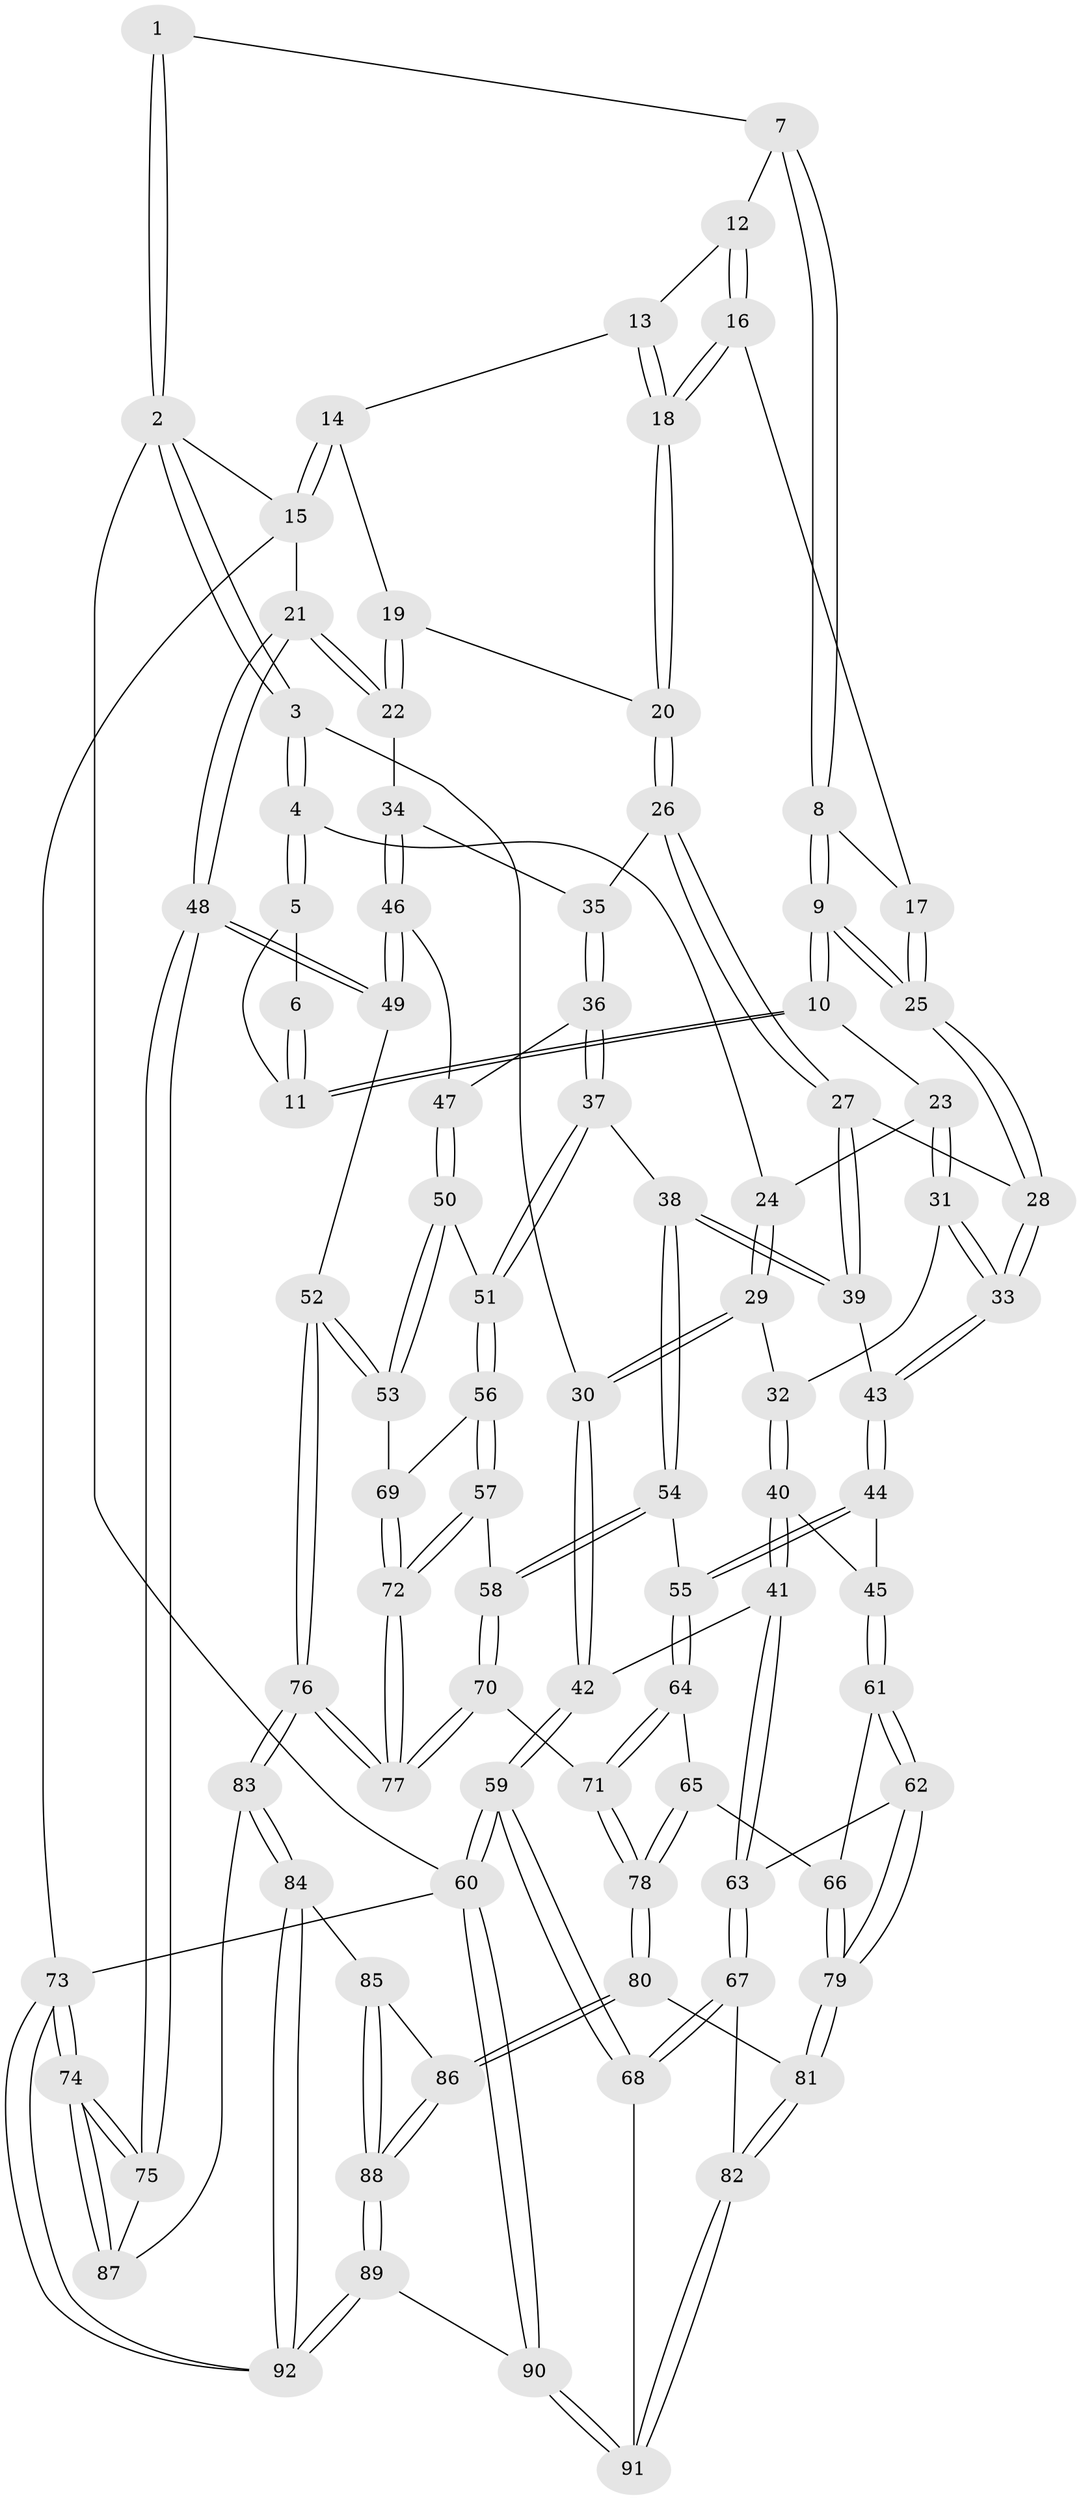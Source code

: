 // coarse degree distribution, {5: 0.19444444444444445, 4: 0.3888888888888889, 2: 0.1111111111111111, 6: 0.1111111111111111, 3: 0.16666666666666666, 7: 0.027777777777777776}
// Generated by graph-tools (version 1.1) at 2025/21/03/04/25 18:21:30]
// undirected, 92 vertices, 227 edges
graph export_dot {
graph [start="1"]
  node [color=gray90,style=filled];
  1 [pos="+0.3285737603345689+0"];
  2 [pos="+0+0"];
  3 [pos="+0+0.08307703064922749"];
  4 [pos="+0.09237036047760953+0.10199402994225278"];
  5 [pos="+0.18997431562175204+0.045704382777313174"];
  6 [pos="+0.26502118769250366+0"];
  7 [pos="+0.47578058484856445+0"];
  8 [pos="+0.4746512476080383+0"];
  9 [pos="+0.41441397118020246+0.15900284249564847"];
  10 [pos="+0.30900287139589966+0.16955234814940345"];
  11 [pos="+0.27967452895425726+0.10128491052036794"];
  12 [pos="+0.6201962111450051+0"];
  13 [pos="+0.8757322297551516+0"];
  14 [pos="+0.9251842305625306+0"];
  15 [pos="+1+0"];
  16 [pos="+0.6621695881030625+0.13953821331003566"];
  17 [pos="+0.645401687647862+0.13625275783986868"];
  18 [pos="+0.6794063663252589+0.14606331258596855"];
  19 [pos="+0.8787773666478095+0"];
  20 [pos="+0.7348440861179737+0.21258173338577666"];
  21 [pos="+1+0.10841955249702308"];
  22 [pos="+0.8700374656564128+0.23494115597484225"];
  23 [pos="+0.2899283557852006+0.18058615066243577"];
  24 [pos="+0.26185601845636597+0.1838001462054689"];
  25 [pos="+0.4592171573695748+0.21538315721051618"];
  26 [pos="+0.7402468071832238+0.2239557305102095"];
  27 [pos="+0.5579819783564478+0.3240082420107548"];
  28 [pos="+0.4681174806808284+0.24666111183160452"];
  29 [pos="+0.14901903398888408+0.30227966164159137"];
  30 [pos="+0+0.27312056237474475"];
  31 [pos="+0.2878141251385269+0.3245586092301414"];
  32 [pos="+0.18473184594259362+0.33602082448625387"];
  33 [pos="+0.35171541621240776+0.3942010283466977"];
  34 [pos="+0.8365178652804339+0.2627879272017075"];
  35 [pos="+0.7754979878586536+0.2457924114781457"];
  36 [pos="+0.664364623255831+0.4437243746730381"];
  37 [pos="+0.5989518295456582+0.45804534124508617"];
  38 [pos="+0.5920740007278428+0.4571806762872051"];
  39 [pos="+0.5803369605644776+0.44298847079984127"];
  40 [pos="+0.21594147994541868+0.47073660249438504"];
  41 [pos="+0.13811343821530087+0.5080430935122189"];
  42 [pos="+0+0.292908926165791"];
  43 [pos="+0.34663726623766206+0.45969061669772254"];
  44 [pos="+0.33591316336166926+0.47533471733898275"];
  45 [pos="+0.32046613010634334+0.4815298759448993"];
  46 [pos="+0.8496176831301422+0.30421069622771435"];
  47 [pos="+0.7729892554650443+0.4644691068224675"];
  48 [pos="+1+0.5714964118336812"];
  49 [pos="+1+0.5609244085068219"];
  50 [pos="+0.8120237982549761+0.5227231064008537"];
  51 [pos="+0.691542947193331+0.5724022526709734"];
  52 [pos="+0.9173722523289851+0.5775576744761678"];
  53 [pos="+0.8529316061320651+0.5544363725246929"];
  54 [pos="+0.5721077557918816+0.5085867669562227"];
  55 [pos="+0.405648016584993+0.5637146316789685"];
  56 [pos="+0.6918601270757471+0.5991545863311005"];
  57 [pos="+0.6843574783366504+0.6234701637656898"];
  58 [pos="+0.5651169637024434+0.5602287113495168"];
  59 [pos="+0+0.8045341710327273"];
  60 [pos="+0+1"];
  61 [pos="+0.2881683373717469+0.5919671158879477"];
  62 [pos="+0.20476675560556004+0.6693190955615888"];
  63 [pos="+0.11764534917486454+0.6593775623305003"];
  64 [pos="+0.4092536329548191+0.5741604065031162"];
  65 [pos="+0.36183096467057224+0.6499111111166844"];
  66 [pos="+0.3398957715562972+0.6518783046304074"];
  67 [pos="+0.06518652397580826+0.7019355387345914"];
  68 [pos="+0+0.7869136533532936"];
  69 [pos="+0.7804465074709667+0.6023362739514491"];
  70 [pos="+0.5273732706386879+0.6834757959185473"];
  71 [pos="+0.5240705593409636+0.6842238384363836"];
  72 [pos="+0.6792638986981762+0.7365053178075882"];
  73 [pos="+1+1"];
  74 [pos="+1+1"];
  75 [pos="+1+0.6897118583229415"];
  76 [pos="+0.7215086853287845+0.8227576395618016"];
  77 [pos="+0.6750389162729141+0.7537747069183571"];
  78 [pos="+0.44794476355242246+0.7465211900675603"];
  79 [pos="+0.2835770416067258+0.7339984716164711"];
  80 [pos="+0.4029172144283489+0.8153623923371042"];
  81 [pos="+0.3259116572853175+0.8177258667584661"];
  82 [pos="+0.2742635723379498+0.8625730660941424"];
  83 [pos="+0.7266095751271203+0.8439290047293055"];
  84 [pos="+0.7147570520747528+0.8757384013295094"];
  85 [pos="+0.6455250633591497+0.8872320528704597"];
  86 [pos="+0.4659359677408368+0.8986285769570231"];
  87 [pos="+0.8273498959604815+0.8383421995371024"];
  88 [pos="+0.4215211892969013+1"];
  89 [pos="+0.4020228627680448+1"];
  90 [pos="+0.26286192986802986+1"];
  91 [pos="+0.22343760129097986+0.9466842990992661"];
  92 [pos="+0.777792131583296+1"];
  1 -- 2;
  1 -- 2;
  1 -- 7;
  2 -- 3;
  2 -- 3;
  2 -- 15;
  2 -- 60;
  3 -- 4;
  3 -- 4;
  3 -- 30;
  4 -- 5;
  4 -- 5;
  4 -- 24;
  5 -- 6;
  5 -- 11;
  6 -- 11;
  6 -- 11;
  7 -- 8;
  7 -- 8;
  7 -- 12;
  8 -- 9;
  8 -- 9;
  8 -- 17;
  9 -- 10;
  9 -- 10;
  9 -- 25;
  9 -- 25;
  10 -- 11;
  10 -- 11;
  10 -- 23;
  12 -- 13;
  12 -- 16;
  12 -- 16;
  13 -- 14;
  13 -- 18;
  13 -- 18;
  14 -- 15;
  14 -- 15;
  14 -- 19;
  15 -- 21;
  15 -- 73;
  16 -- 17;
  16 -- 18;
  16 -- 18;
  17 -- 25;
  17 -- 25;
  18 -- 20;
  18 -- 20;
  19 -- 20;
  19 -- 22;
  19 -- 22;
  20 -- 26;
  20 -- 26;
  21 -- 22;
  21 -- 22;
  21 -- 48;
  21 -- 48;
  22 -- 34;
  23 -- 24;
  23 -- 31;
  23 -- 31;
  24 -- 29;
  24 -- 29;
  25 -- 28;
  25 -- 28;
  26 -- 27;
  26 -- 27;
  26 -- 35;
  27 -- 28;
  27 -- 39;
  27 -- 39;
  28 -- 33;
  28 -- 33;
  29 -- 30;
  29 -- 30;
  29 -- 32;
  30 -- 42;
  30 -- 42;
  31 -- 32;
  31 -- 33;
  31 -- 33;
  32 -- 40;
  32 -- 40;
  33 -- 43;
  33 -- 43;
  34 -- 35;
  34 -- 46;
  34 -- 46;
  35 -- 36;
  35 -- 36;
  36 -- 37;
  36 -- 37;
  36 -- 47;
  37 -- 38;
  37 -- 51;
  37 -- 51;
  38 -- 39;
  38 -- 39;
  38 -- 54;
  38 -- 54;
  39 -- 43;
  40 -- 41;
  40 -- 41;
  40 -- 45;
  41 -- 42;
  41 -- 63;
  41 -- 63;
  42 -- 59;
  42 -- 59;
  43 -- 44;
  43 -- 44;
  44 -- 45;
  44 -- 55;
  44 -- 55;
  45 -- 61;
  45 -- 61;
  46 -- 47;
  46 -- 49;
  46 -- 49;
  47 -- 50;
  47 -- 50;
  48 -- 49;
  48 -- 49;
  48 -- 75;
  48 -- 75;
  49 -- 52;
  50 -- 51;
  50 -- 53;
  50 -- 53;
  51 -- 56;
  51 -- 56;
  52 -- 53;
  52 -- 53;
  52 -- 76;
  52 -- 76;
  53 -- 69;
  54 -- 55;
  54 -- 58;
  54 -- 58;
  55 -- 64;
  55 -- 64;
  56 -- 57;
  56 -- 57;
  56 -- 69;
  57 -- 58;
  57 -- 72;
  57 -- 72;
  58 -- 70;
  58 -- 70;
  59 -- 60;
  59 -- 60;
  59 -- 68;
  59 -- 68;
  60 -- 90;
  60 -- 90;
  60 -- 73;
  61 -- 62;
  61 -- 62;
  61 -- 66;
  62 -- 63;
  62 -- 79;
  62 -- 79;
  63 -- 67;
  63 -- 67;
  64 -- 65;
  64 -- 71;
  64 -- 71;
  65 -- 66;
  65 -- 78;
  65 -- 78;
  66 -- 79;
  66 -- 79;
  67 -- 68;
  67 -- 68;
  67 -- 82;
  68 -- 91;
  69 -- 72;
  69 -- 72;
  70 -- 71;
  70 -- 77;
  70 -- 77;
  71 -- 78;
  71 -- 78;
  72 -- 77;
  72 -- 77;
  73 -- 74;
  73 -- 74;
  73 -- 92;
  73 -- 92;
  74 -- 75;
  74 -- 75;
  74 -- 87;
  74 -- 87;
  75 -- 87;
  76 -- 77;
  76 -- 77;
  76 -- 83;
  76 -- 83;
  78 -- 80;
  78 -- 80;
  79 -- 81;
  79 -- 81;
  80 -- 81;
  80 -- 86;
  80 -- 86;
  81 -- 82;
  81 -- 82;
  82 -- 91;
  82 -- 91;
  83 -- 84;
  83 -- 84;
  83 -- 87;
  84 -- 85;
  84 -- 92;
  84 -- 92;
  85 -- 86;
  85 -- 88;
  85 -- 88;
  86 -- 88;
  86 -- 88;
  88 -- 89;
  88 -- 89;
  89 -- 90;
  89 -- 92;
  89 -- 92;
  90 -- 91;
  90 -- 91;
}
